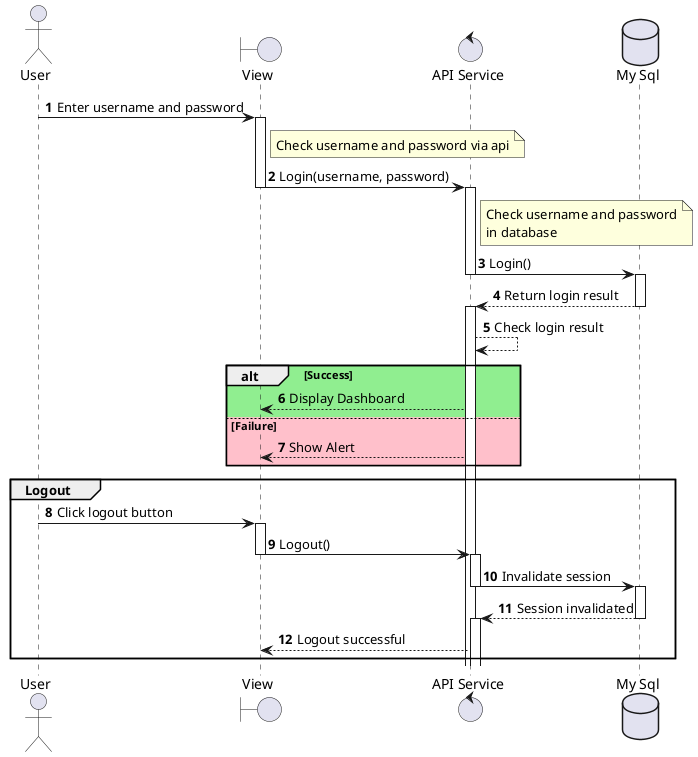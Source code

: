 @startuml SequenceDiagram_Login
actor User
boundary "View" as View
control "API Service" as APIService
database "My Sql" as DB

autonumber
User -> View --++ : Enter username and password
note right of View: Check username and password via api
View -> APIService --++ : Login(username, password)
note right of APIService: Check username and password\nin database
APIService -> DB --++ : Login()
DB --> APIService --++ : Return login result
APIService --> APIService: Check login result
alt #LightGreen Success
    APIService --> View: Display Dashboard
else #Pink Failure
    APIService --> View: Show Alert
end

group Logout
    User -> View --++ : Click logout button
    View -> APIService --++ : Logout()
    APIService -> DB --++ : Invalidate session
    DB --> APIService --++ : Session invalidated
    APIService --> View: Logout successful
end
@enduml